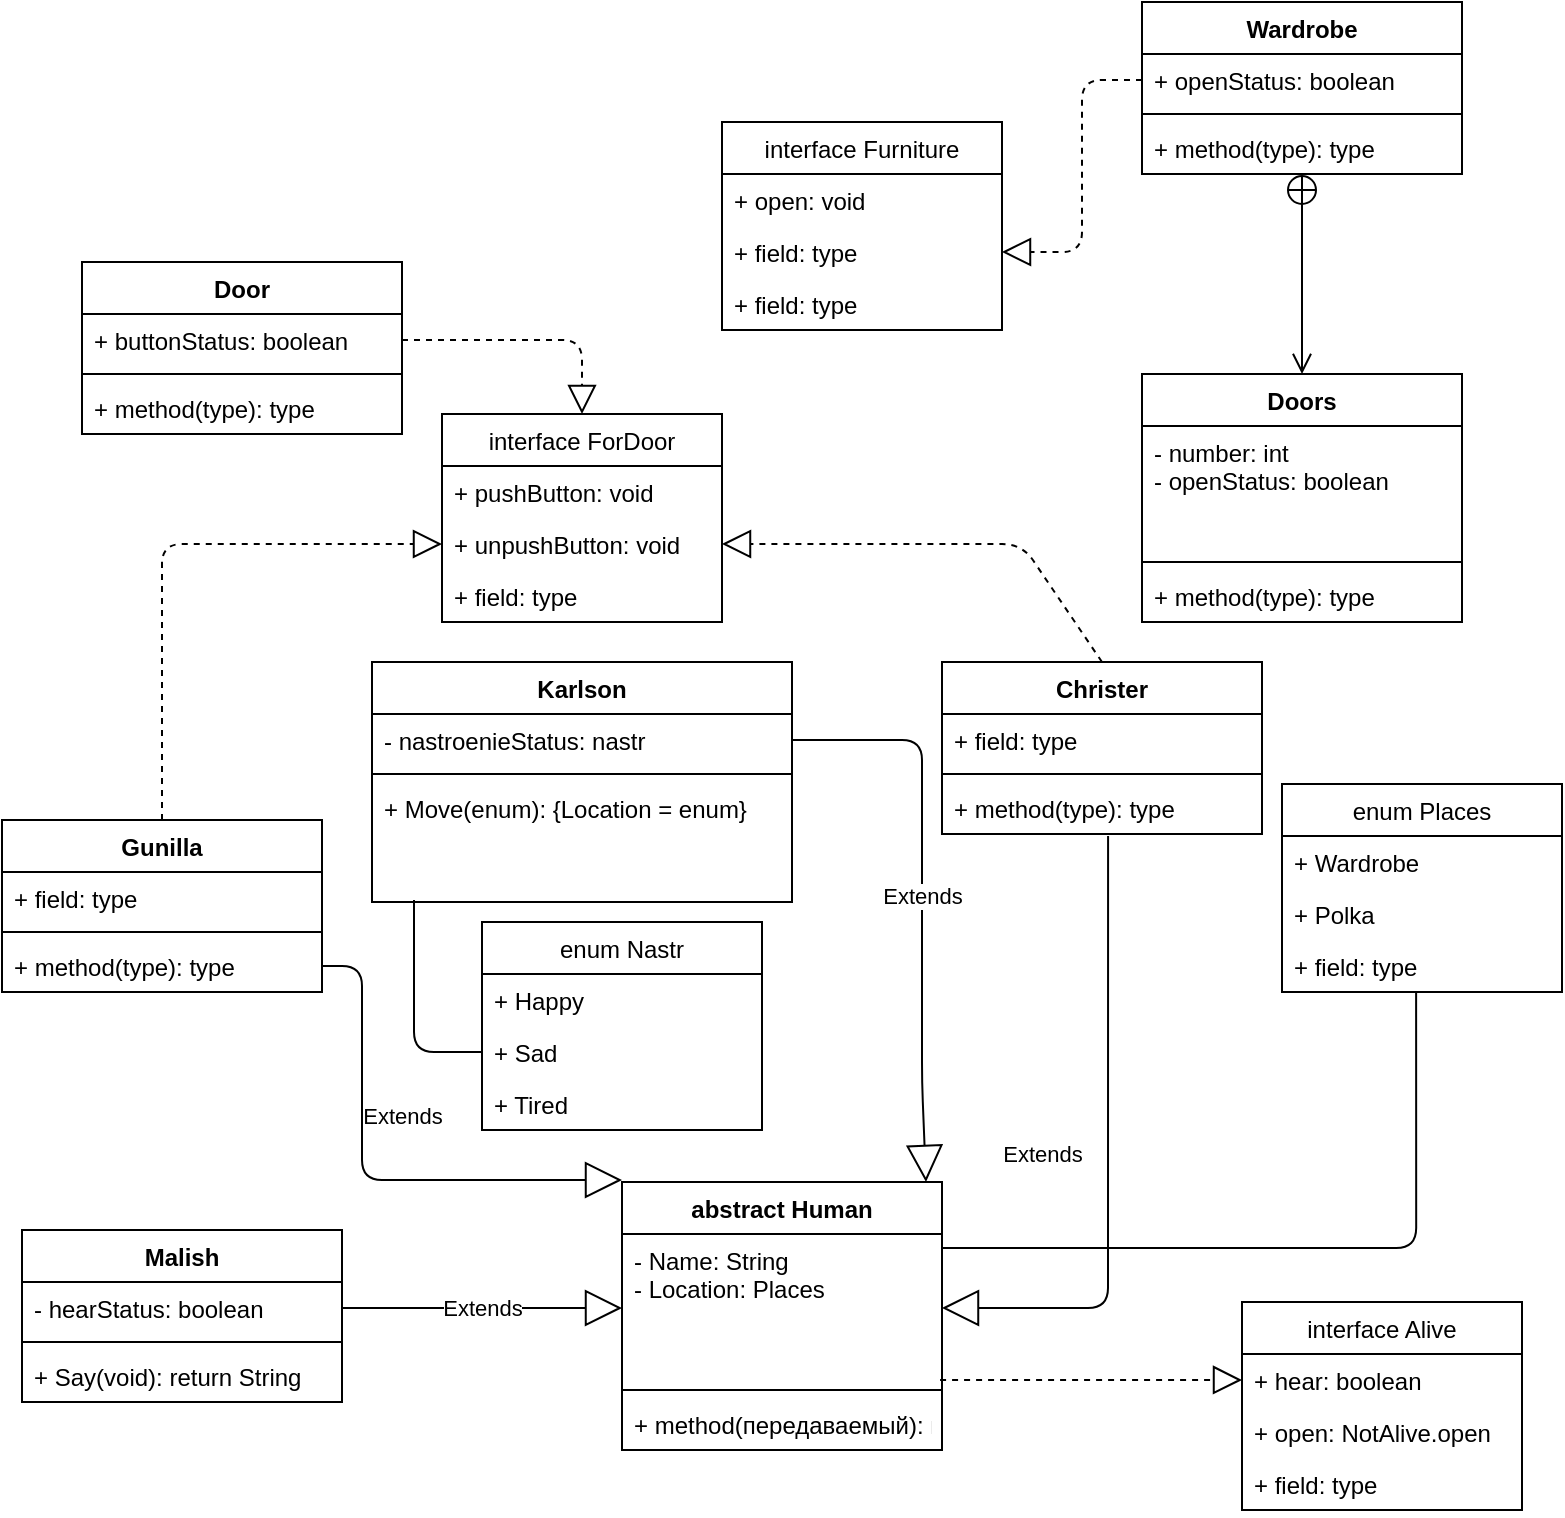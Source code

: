 <mxfile version="14.4.9" type="device"><diagram id="C5RBs43oDa-KdzZeNtuy" name="Page-1"><mxGraphModel dx="870" dy="1792" grid="1" gridSize="10" guides="1" tooltips="1" connect="1" arrows="1" fold="1" page="1" pageScale="1" pageWidth="827" pageHeight="1169" math="0" shadow="0"><root><mxCell id="WIyWlLk6GJQsqaUBKTNV-0"/><mxCell id="WIyWlLk6GJQsqaUBKTNV-1" parent="WIyWlLk6GJQsqaUBKTNV-0"/><mxCell id="yLyiOO5jgL0NWsvrxr1y-4" value="abstract Human" style="swimlane;fontStyle=1;align=center;verticalAlign=top;childLayout=stackLayout;horizontal=1;startSize=26;horizontalStack=0;resizeParent=1;resizeParentMax=0;resizeLast=0;collapsible=1;marginBottom=0;" vertex="1" parent="WIyWlLk6GJQsqaUBKTNV-1"><mxGeometry x="330" y="280" width="160" height="134" as="geometry"/></mxCell><mxCell id="yLyiOO5jgL0NWsvrxr1y-5" value="- Name: String&#10;- Location: Places" style="text;strokeColor=none;fillColor=none;align=left;verticalAlign=top;spacingLeft=4;spacingRight=4;overflow=hidden;rotatable=0;points=[[0,0.5],[1,0.5]];portConstraint=eastwest;" vertex="1" parent="yLyiOO5jgL0NWsvrxr1y-4"><mxGeometry y="26" width="160" height="74" as="geometry"/></mxCell><mxCell id="yLyiOO5jgL0NWsvrxr1y-6" value="" style="line;strokeWidth=1;fillColor=none;align=left;verticalAlign=middle;spacingTop=-1;spacingLeft=3;spacingRight=3;rotatable=0;labelPosition=right;points=[];portConstraint=eastwest;" vertex="1" parent="yLyiOO5jgL0NWsvrxr1y-4"><mxGeometry y="100" width="160" height="8" as="geometry"/></mxCell><mxCell id="yLyiOO5jgL0NWsvrxr1y-7" value="+ method(передаваемый): возвращаемый" style="text;strokeColor=none;fillColor=none;align=left;verticalAlign=top;spacingLeft=4;spacingRight=4;overflow=hidden;rotatable=0;points=[[0,0.5],[1,0.5]];portConstraint=eastwest;" vertex="1" parent="yLyiOO5jgL0NWsvrxr1y-4"><mxGeometry y="108" width="160" height="26" as="geometry"/></mxCell><mxCell id="yLyiOO5jgL0NWsvrxr1y-10" value="Malish" style="swimlane;fontStyle=1;align=center;verticalAlign=top;childLayout=stackLayout;horizontal=1;startSize=26;horizontalStack=0;resizeParent=1;resizeParentMax=0;resizeLast=0;collapsible=1;marginBottom=0;" vertex="1" parent="WIyWlLk6GJQsqaUBKTNV-1"><mxGeometry x="30" y="304" width="160" height="86" as="geometry"/></mxCell><mxCell id="yLyiOO5jgL0NWsvrxr1y-11" value="- hearStatus: boolean" style="text;strokeColor=none;fillColor=none;align=left;verticalAlign=top;spacingLeft=4;spacingRight=4;overflow=hidden;rotatable=0;points=[[0,0.5],[1,0.5]];portConstraint=eastwest;" vertex="1" parent="yLyiOO5jgL0NWsvrxr1y-10"><mxGeometry y="26" width="160" height="26" as="geometry"/></mxCell><mxCell id="yLyiOO5jgL0NWsvrxr1y-12" value="" style="line;strokeWidth=1;fillColor=none;align=left;verticalAlign=middle;spacingTop=-1;spacingLeft=3;spacingRight=3;rotatable=0;labelPosition=right;points=[];portConstraint=eastwest;" vertex="1" parent="yLyiOO5jgL0NWsvrxr1y-10"><mxGeometry y="52" width="160" height="8" as="geometry"/></mxCell><mxCell id="yLyiOO5jgL0NWsvrxr1y-13" value="+ Say(void): return String" style="text;strokeColor=none;fillColor=none;align=left;verticalAlign=top;spacingLeft=4;spacingRight=4;overflow=hidden;rotatable=0;points=[[0,0.5],[1,0.5]];portConstraint=eastwest;" vertex="1" parent="yLyiOO5jgL0NWsvrxr1y-10"><mxGeometry y="60" width="160" height="26" as="geometry"/></mxCell><mxCell id="yLyiOO5jgL0NWsvrxr1y-14" value="Karlson" style="swimlane;fontStyle=1;align=center;verticalAlign=top;childLayout=stackLayout;horizontal=1;startSize=26;horizontalStack=0;resizeParent=1;resizeParentMax=0;resizeLast=0;collapsible=1;marginBottom=0;" vertex="1" parent="WIyWlLk6GJQsqaUBKTNV-1"><mxGeometry x="205" y="20" width="210" height="120" as="geometry"/></mxCell><mxCell id="yLyiOO5jgL0NWsvrxr1y-15" value="- nastroenieStatus: nastr" style="text;strokeColor=none;fillColor=none;align=left;verticalAlign=top;spacingLeft=4;spacingRight=4;overflow=hidden;rotatable=0;points=[[0,0.5],[1,0.5]];portConstraint=eastwest;" vertex="1" parent="yLyiOO5jgL0NWsvrxr1y-14"><mxGeometry y="26" width="210" height="26" as="geometry"/></mxCell><mxCell id="yLyiOO5jgL0NWsvrxr1y-16" value="" style="line;strokeWidth=1;fillColor=none;align=left;verticalAlign=middle;spacingTop=-1;spacingLeft=3;spacingRight=3;rotatable=0;labelPosition=right;points=[];portConstraint=eastwest;" vertex="1" parent="yLyiOO5jgL0NWsvrxr1y-14"><mxGeometry y="52" width="210" height="8" as="geometry"/></mxCell><mxCell id="yLyiOO5jgL0NWsvrxr1y-17" value="+ Move(enum): {Location = enum}" style="text;strokeColor=none;fillColor=none;align=left;verticalAlign=top;spacingLeft=4;spacingRight=4;overflow=hidden;rotatable=0;points=[[0,0.5],[1,0.5]];portConstraint=eastwest;" vertex="1" parent="yLyiOO5jgL0NWsvrxr1y-14"><mxGeometry y="60" width="210" height="60" as="geometry"/></mxCell><mxCell id="yLyiOO5jgL0NWsvrxr1y-18" value="enum Places" style="swimlane;fontStyle=0;childLayout=stackLayout;horizontal=1;startSize=26;fillColor=none;horizontalStack=0;resizeParent=1;resizeParentMax=0;resizeLast=0;collapsible=1;marginBottom=0;" vertex="1" parent="WIyWlLk6GJQsqaUBKTNV-1"><mxGeometry x="660" y="81" width="140" height="104" as="geometry"/></mxCell><mxCell id="yLyiOO5jgL0NWsvrxr1y-19" value="+ Wardrobe" style="text;strokeColor=none;fillColor=none;align=left;verticalAlign=top;spacingLeft=4;spacingRight=4;overflow=hidden;rotatable=0;points=[[0,0.5],[1,0.5]];portConstraint=eastwest;" vertex="1" parent="yLyiOO5jgL0NWsvrxr1y-18"><mxGeometry y="26" width="140" height="26" as="geometry"/></mxCell><mxCell id="yLyiOO5jgL0NWsvrxr1y-20" value="+ Polka" style="text;strokeColor=none;fillColor=none;align=left;verticalAlign=top;spacingLeft=4;spacingRight=4;overflow=hidden;rotatable=0;points=[[0,0.5],[1,0.5]];portConstraint=eastwest;" vertex="1" parent="yLyiOO5jgL0NWsvrxr1y-18"><mxGeometry y="52" width="140" height="26" as="geometry"/></mxCell><mxCell id="yLyiOO5jgL0NWsvrxr1y-21" value="+ field: type" style="text;strokeColor=none;fillColor=none;align=left;verticalAlign=top;spacingLeft=4;spacingRight=4;overflow=hidden;rotatable=0;points=[[0,0.5],[1,0.5]];portConstraint=eastwest;" vertex="1" parent="yLyiOO5jgL0NWsvrxr1y-18"><mxGeometry y="78" width="140" height="26" as="geometry"/></mxCell><mxCell id="yLyiOO5jgL0NWsvrxr1y-25" value="" style="endArrow=none;html=1;edgeStyle=orthogonalEdgeStyle;exitX=0.479;exitY=1;exitDx=0;exitDy=0;exitPerimeter=0;entryX=0.997;entryY=0.095;entryDx=0;entryDy=0;entryPerimeter=0;" edge="1" parent="WIyWlLk6GJQsqaUBKTNV-1" source="yLyiOO5jgL0NWsvrxr1y-21" target="yLyiOO5jgL0NWsvrxr1y-5"><mxGeometry relative="1" as="geometry"><mxPoint x="330" y="340" as="sourcePoint"/><mxPoint x="490" y="340" as="targetPoint"/></mxGeometry></mxCell><mxCell id="yLyiOO5jgL0NWsvrxr1y-30" value="Extends" style="endArrow=block;endSize=16;endFill=0;html=1;exitX=1;exitY=0.5;exitDx=0;exitDy=0;entryX=0;entryY=0.5;entryDx=0;entryDy=0;" edge="1" parent="WIyWlLk6GJQsqaUBKTNV-1" source="yLyiOO5jgL0NWsvrxr1y-11" target="yLyiOO5jgL0NWsvrxr1y-5"><mxGeometry width="160" relative="1" as="geometry"><mxPoint x="410" y="380" as="sourcePoint"/><mxPoint x="570" y="380" as="targetPoint"/><Array as="points"><mxPoint x="230" y="343"/></Array></mxGeometry></mxCell><mxCell id="yLyiOO5jgL0NWsvrxr1y-31" value="Extends" style="endArrow=block;endSize=16;endFill=0;html=1;exitX=1;exitY=0.5;exitDx=0;exitDy=0;" edge="1" parent="WIyWlLk6GJQsqaUBKTNV-1" source="yLyiOO5jgL0NWsvrxr1y-15"><mxGeometry width="160" relative="1" as="geometry"><mxPoint x="410" y="380" as="sourcePoint"/><mxPoint x="482" y="280" as="targetPoint"/><Array as="points"><mxPoint x="480" y="59"/><mxPoint x="480" y="180"/><mxPoint x="480" y="230"/></Array></mxGeometry></mxCell><mxCell id="yLyiOO5jgL0NWsvrxr1y-32" value="interface Alive" style="swimlane;fontStyle=0;childLayout=stackLayout;horizontal=1;startSize=26;fillColor=none;horizontalStack=0;resizeParent=1;resizeParentMax=0;resizeLast=0;collapsible=1;marginBottom=0;" vertex="1" parent="WIyWlLk6GJQsqaUBKTNV-1"><mxGeometry x="640" y="340" width="140" height="104" as="geometry"/></mxCell><mxCell id="yLyiOO5jgL0NWsvrxr1y-33" value="+ hear: boolean" style="text;strokeColor=none;fillColor=none;align=left;verticalAlign=top;spacingLeft=4;spacingRight=4;overflow=hidden;rotatable=0;points=[[0,0.5],[1,0.5]];portConstraint=eastwest;" vertex="1" parent="yLyiOO5jgL0NWsvrxr1y-32"><mxGeometry y="26" width="140" height="26" as="geometry"/></mxCell><mxCell id="yLyiOO5jgL0NWsvrxr1y-34" value="+ open: NotAlive.open" style="text;strokeColor=none;fillColor=none;align=left;verticalAlign=top;spacingLeft=4;spacingRight=4;overflow=hidden;rotatable=0;points=[[0,0.5],[1,0.5]];portConstraint=eastwest;" vertex="1" parent="yLyiOO5jgL0NWsvrxr1y-32"><mxGeometry y="52" width="140" height="26" as="geometry"/></mxCell><mxCell id="yLyiOO5jgL0NWsvrxr1y-35" value="+ field: type" style="text;strokeColor=none;fillColor=none;align=left;verticalAlign=top;spacingLeft=4;spacingRight=4;overflow=hidden;rotatable=0;points=[[0,0.5],[1,0.5]];portConstraint=eastwest;" vertex="1" parent="yLyiOO5jgL0NWsvrxr1y-32"><mxGeometry y="78" width="140" height="26" as="geometry"/></mxCell><mxCell id="yLyiOO5jgL0NWsvrxr1y-36" value="" style="endArrow=block;dashed=1;endFill=0;endSize=12;html=1;entryX=0;entryY=0.5;entryDx=0;entryDy=0;exitX=0.994;exitY=0.986;exitDx=0;exitDy=0;exitPerimeter=0;" edge="1" parent="WIyWlLk6GJQsqaUBKTNV-1" source="yLyiOO5jgL0NWsvrxr1y-5" target="yLyiOO5jgL0NWsvrxr1y-33"><mxGeometry width="160" relative="1" as="geometry"><mxPoint x="420" y="550" as="sourcePoint"/><mxPoint x="460" y="530" as="targetPoint"/></mxGeometry></mxCell><mxCell id="yLyiOO5jgL0NWsvrxr1y-37" value="Wardrobe" style="swimlane;fontStyle=1;align=center;verticalAlign=top;childLayout=stackLayout;horizontal=1;startSize=26;horizontalStack=0;resizeParent=1;resizeParentMax=0;resizeLast=0;collapsible=1;marginBottom=0;" vertex="1" parent="WIyWlLk6GJQsqaUBKTNV-1"><mxGeometry x="590" y="-310" width="160" height="86" as="geometry"/></mxCell><mxCell id="yLyiOO5jgL0NWsvrxr1y-38" value="+ openStatus: boolean&#10;" style="text;strokeColor=none;fillColor=none;align=left;verticalAlign=top;spacingLeft=4;spacingRight=4;overflow=hidden;rotatable=0;points=[[0,0.5],[1,0.5]];portConstraint=eastwest;" vertex="1" parent="yLyiOO5jgL0NWsvrxr1y-37"><mxGeometry y="26" width="160" height="26" as="geometry"/></mxCell><mxCell id="yLyiOO5jgL0NWsvrxr1y-39" value="" style="line;strokeWidth=1;fillColor=none;align=left;verticalAlign=middle;spacingTop=-1;spacingLeft=3;spacingRight=3;rotatable=0;labelPosition=right;points=[];portConstraint=eastwest;" vertex="1" parent="yLyiOO5jgL0NWsvrxr1y-37"><mxGeometry y="52" width="160" height="8" as="geometry"/></mxCell><mxCell id="yLyiOO5jgL0NWsvrxr1y-40" value="+ method(type): type" style="text;strokeColor=none;fillColor=none;align=left;verticalAlign=top;spacingLeft=4;spacingRight=4;overflow=hidden;rotatable=0;points=[[0,0.5],[1,0.5]];portConstraint=eastwest;" vertex="1" parent="yLyiOO5jgL0NWsvrxr1y-37"><mxGeometry y="60" width="160" height="26" as="geometry"/></mxCell><mxCell id="yLyiOO5jgL0NWsvrxr1y-41" value="Doors" style="swimlane;fontStyle=1;align=center;verticalAlign=top;childLayout=stackLayout;horizontal=1;startSize=26;horizontalStack=0;resizeParent=1;resizeParentMax=0;resizeLast=0;collapsible=1;marginBottom=0;" vertex="1" parent="WIyWlLk6GJQsqaUBKTNV-1"><mxGeometry x="590" y="-124" width="160" height="124" as="geometry"/></mxCell><mxCell id="yLyiOO5jgL0NWsvrxr1y-42" value="- number: int&#10;- openStatus: boolean" style="text;strokeColor=none;fillColor=none;align=left;verticalAlign=top;spacingLeft=4;spacingRight=4;overflow=hidden;rotatable=0;points=[[0,0.5],[1,0.5]];portConstraint=eastwest;" vertex="1" parent="yLyiOO5jgL0NWsvrxr1y-41"><mxGeometry y="26" width="160" height="64" as="geometry"/></mxCell><mxCell id="yLyiOO5jgL0NWsvrxr1y-43" value="" style="line;strokeWidth=1;fillColor=none;align=left;verticalAlign=middle;spacingTop=-1;spacingLeft=3;spacingRight=3;rotatable=0;labelPosition=right;points=[];portConstraint=eastwest;" vertex="1" parent="yLyiOO5jgL0NWsvrxr1y-41"><mxGeometry y="90" width="160" height="8" as="geometry"/></mxCell><mxCell id="yLyiOO5jgL0NWsvrxr1y-44" value="+ method(type): type" style="text;strokeColor=none;fillColor=none;align=left;verticalAlign=top;spacingLeft=4;spacingRight=4;overflow=hidden;rotatable=0;points=[[0,0.5],[1,0.5]];portConstraint=eastwest;" vertex="1" parent="yLyiOO5jgL0NWsvrxr1y-41"><mxGeometry y="98" width="160" height="26" as="geometry"/></mxCell><mxCell id="yLyiOO5jgL0NWsvrxr1y-45" value="" style="endArrow=open;startArrow=circlePlus;endFill=0;startFill=0;endSize=8;html=1;entryX=0.5;entryY=0;entryDx=0;entryDy=0;" edge="1" parent="WIyWlLk6GJQsqaUBKTNV-1" source="yLyiOO5jgL0NWsvrxr1y-40" target="yLyiOO5jgL0NWsvrxr1y-41"><mxGeometry width="160" relative="1" as="geometry"><mxPoint x="420" y="750" as="sourcePoint"/><mxPoint x="580" y="750" as="targetPoint"/></mxGeometry></mxCell><mxCell id="yLyiOO5jgL0NWsvrxr1y-46" value="interface Furniture" style="swimlane;fontStyle=0;childLayout=stackLayout;horizontal=1;startSize=26;fillColor=none;horizontalStack=0;resizeParent=1;resizeParentMax=0;resizeLast=0;collapsible=1;marginBottom=0;" vertex="1" parent="WIyWlLk6GJQsqaUBKTNV-1"><mxGeometry x="380" y="-250" width="140" height="104" as="geometry"/></mxCell><mxCell id="yLyiOO5jgL0NWsvrxr1y-47" value="+ open: void" style="text;strokeColor=none;fillColor=none;align=left;verticalAlign=top;spacingLeft=4;spacingRight=4;overflow=hidden;rotatable=0;points=[[0,0.5],[1,0.5]];portConstraint=eastwest;" vertex="1" parent="yLyiOO5jgL0NWsvrxr1y-46"><mxGeometry y="26" width="140" height="26" as="geometry"/></mxCell><mxCell id="yLyiOO5jgL0NWsvrxr1y-48" value="+ field: type" style="text;strokeColor=none;fillColor=none;align=left;verticalAlign=top;spacingLeft=4;spacingRight=4;overflow=hidden;rotatable=0;points=[[0,0.5],[1,0.5]];portConstraint=eastwest;" vertex="1" parent="yLyiOO5jgL0NWsvrxr1y-46"><mxGeometry y="52" width="140" height="26" as="geometry"/></mxCell><mxCell id="yLyiOO5jgL0NWsvrxr1y-49" value="+ field: type" style="text;strokeColor=none;fillColor=none;align=left;verticalAlign=top;spacingLeft=4;spacingRight=4;overflow=hidden;rotatable=0;points=[[0,0.5],[1,0.5]];portConstraint=eastwest;" vertex="1" parent="yLyiOO5jgL0NWsvrxr1y-46"><mxGeometry y="78" width="140" height="26" as="geometry"/></mxCell><mxCell id="yLyiOO5jgL0NWsvrxr1y-51" value="" style="endArrow=block;dashed=1;endFill=0;endSize=12;html=1;exitX=0;exitY=0.5;exitDx=0;exitDy=0;entryX=1;entryY=0.5;entryDx=0;entryDy=0;" edge="1" parent="WIyWlLk6GJQsqaUBKTNV-1" source="yLyiOO5jgL0NWsvrxr1y-38" target="yLyiOO5jgL0NWsvrxr1y-48"><mxGeometry width="160" relative="1" as="geometry"><mxPoint x="420" y="580" as="sourcePoint"/><mxPoint x="580" y="580" as="targetPoint"/><Array as="points"><mxPoint x="560" y="-271"/><mxPoint x="560" y="-185"/></Array></mxGeometry></mxCell><mxCell id="yLyiOO5jgL0NWsvrxr1y-53" value="interface ForDoor" style="swimlane;fontStyle=0;childLayout=stackLayout;horizontal=1;startSize=26;fillColor=none;horizontalStack=0;resizeParent=1;resizeParentMax=0;resizeLast=0;collapsible=1;marginBottom=0;" vertex="1" parent="WIyWlLk6GJQsqaUBKTNV-1"><mxGeometry x="240" y="-104" width="140" height="104" as="geometry"/></mxCell><mxCell id="yLyiOO5jgL0NWsvrxr1y-54" value="+ pushButton: void" style="text;strokeColor=none;fillColor=none;align=left;verticalAlign=top;spacingLeft=4;spacingRight=4;overflow=hidden;rotatable=0;points=[[0,0.5],[1,0.5]];portConstraint=eastwest;" vertex="1" parent="yLyiOO5jgL0NWsvrxr1y-53"><mxGeometry y="26" width="140" height="26" as="geometry"/></mxCell><mxCell id="yLyiOO5jgL0NWsvrxr1y-55" value="+ unpushButton: void" style="text;strokeColor=none;fillColor=none;align=left;verticalAlign=top;spacingLeft=4;spacingRight=4;overflow=hidden;rotatable=0;points=[[0,0.5],[1,0.5]];portConstraint=eastwest;" vertex="1" parent="yLyiOO5jgL0NWsvrxr1y-53"><mxGeometry y="52" width="140" height="26" as="geometry"/></mxCell><mxCell id="yLyiOO5jgL0NWsvrxr1y-56" value="+ field: type" style="text;strokeColor=none;fillColor=none;align=left;verticalAlign=top;spacingLeft=4;spacingRight=4;overflow=hidden;rotatable=0;points=[[0,0.5],[1,0.5]];portConstraint=eastwest;" vertex="1" parent="yLyiOO5jgL0NWsvrxr1y-53"><mxGeometry y="78" width="140" height="26" as="geometry"/></mxCell><mxCell id="yLyiOO5jgL0NWsvrxr1y-57" value="Door" style="swimlane;fontStyle=1;align=center;verticalAlign=top;childLayout=stackLayout;horizontal=1;startSize=26;horizontalStack=0;resizeParent=1;resizeParentMax=0;resizeLast=0;collapsible=1;marginBottom=0;" vertex="1" parent="WIyWlLk6GJQsqaUBKTNV-1"><mxGeometry x="60" y="-180" width="160" height="86" as="geometry"/></mxCell><mxCell id="yLyiOO5jgL0NWsvrxr1y-58" value="+ buttonStatus: boolean" style="text;strokeColor=none;fillColor=none;align=left;verticalAlign=top;spacingLeft=4;spacingRight=4;overflow=hidden;rotatable=0;points=[[0,0.5],[1,0.5]];portConstraint=eastwest;" vertex="1" parent="yLyiOO5jgL0NWsvrxr1y-57"><mxGeometry y="26" width="160" height="26" as="geometry"/></mxCell><mxCell id="yLyiOO5jgL0NWsvrxr1y-59" value="" style="line;strokeWidth=1;fillColor=none;align=left;verticalAlign=middle;spacingTop=-1;spacingLeft=3;spacingRight=3;rotatable=0;labelPosition=right;points=[];portConstraint=eastwest;" vertex="1" parent="yLyiOO5jgL0NWsvrxr1y-57"><mxGeometry y="52" width="160" height="8" as="geometry"/></mxCell><mxCell id="yLyiOO5jgL0NWsvrxr1y-60" value="+ method(type): type" style="text;strokeColor=none;fillColor=none;align=left;verticalAlign=top;spacingLeft=4;spacingRight=4;overflow=hidden;rotatable=0;points=[[0,0.5],[1,0.5]];portConstraint=eastwest;" vertex="1" parent="yLyiOO5jgL0NWsvrxr1y-57"><mxGeometry y="60" width="160" height="26" as="geometry"/></mxCell><mxCell id="yLyiOO5jgL0NWsvrxr1y-62" value="enum Nastr" style="swimlane;fontStyle=0;childLayout=stackLayout;horizontal=1;startSize=26;fillColor=none;horizontalStack=0;resizeParent=1;resizeParentMax=0;resizeLast=0;collapsible=1;marginBottom=0;" vertex="1" parent="WIyWlLk6GJQsqaUBKTNV-1"><mxGeometry x="260" y="150" width="140" height="104" as="geometry"/></mxCell><mxCell id="yLyiOO5jgL0NWsvrxr1y-63" value="+ Happy" style="text;strokeColor=none;fillColor=none;align=left;verticalAlign=top;spacingLeft=4;spacingRight=4;overflow=hidden;rotatable=0;points=[[0,0.5],[1,0.5]];portConstraint=eastwest;" vertex="1" parent="yLyiOO5jgL0NWsvrxr1y-62"><mxGeometry y="26" width="140" height="26" as="geometry"/></mxCell><mxCell id="yLyiOO5jgL0NWsvrxr1y-64" value="+ Sad" style="text;strokeColor=none;fillColor=none;align=left;verticalAlign=top;spacingLeft=4;spacingRight=4;overflow=hidden;rotatable=0;points=[[0,0.5],[1,0.5]];portConstraint=eastwest;" vertex="1" parent="yLyiOO5jgL0NWsvrxr1y-62"><mxGeometry y="52" width="140" height="26" as="geometry"/></mxCell><mxCell id="yLyiOO5jgL0NWsvrxr1y-65" value="+ Tired" style="text;strokeColor=none;fillColor=none;align=left;verticalAlign=top;spacingLeft=4;spacingRight=4;overflow=hidden;rotatable=0;points=[[0,0.5],[1,0.5]];portConstraint=eastwest;" vertex="1" parent="yLyiOO5jgL0NWsvrxr1y-62"><mxGeometry y="78" width="140" height="26" as="geometry"/></mxCell><mxCell id="yLyiOO5jgL0NWsvrxr1y-70" value="Gunilla" style="swimlane;fontStyle=1;align=center;verticalAlign=top;childLayout=stackLayout;horizontal=1;startSize=26;horizontalStack=0;resizeParent=1;resizeParentMax=0;resizeLast=0;collapsible=1;marginBottom=0;" vertex="1" parent="WIyWlLk6GJQsqaUBKTNV-1"><mxGeometry x="20" y="99" width="160" height="86" as="geometry"/></mxCell><mxCell id="yLyiOO5jgL0NWsvrxr1y-71" value="+ field: type" style="text;strokeColor=none;fillColor=none;align=left;verticalAlign=top;spacingLeft=4;spacingRight=4;overflow=hidden;rotatable=0;points=[[0,0.5],[1,0.5]];portConstraint=eastwest;" vertex="1" parent="yLyiOO5jgL0NWsvrxr1y-70"><mxGeometry y="26" width="160" height="26" as="geometry"/></mxCell><mxCell id="yLyiOO5jgL0NWsvrxr1y-72" value="" style="line;strokeWidth=1;fillColor=none;align=left;verticalAlign=middle;spacingTop=-1;spacingLeft=3;spacingRight=3;rotatable=0;labelPosition=right;points=[];portConstraint=eastwest;" vertex="1" parent="yLyiOO5jgL0NWsvrxr1y-70"><mxGeometry y="52" width="160" height="8" as="geometry"/></mxCell><mxCell id="yLyiOO5jgL0NWsvrxr1y-73" value="+ method(type): type" style="text;strokeColor=none;fillColor=none;align=left;verticalAlign=top;spacingLeft=4;spacingRight=4;overflow=hidden;rotatable=0;points=[[0,0.5],[1,0.5]];portConstraint=eastwest;" vertex="1" parent="yLyiOO5jgL0NWsvrxr1y-70"><mxGeometry y="60" width="160" height="26" as="geometry"/></mxCell><mxCell id="yLyiOO5jgL0NWsvrxr1y-74" value="Christer" style="swimlane;fontStyle=1;align=center;verticalAlign=top;childLayout=stackLayout;horizontal=1;startSize=26;horizontalStack=0;resizeParent=1;resizeParentMax=0;resizeLast=0;collapsible=1;marginBottom=0;" vertex="1" parent="WIyWlLk6GJQsqaUBKTNV-1"><mxGeometry x="490" y="20" width="160" height="86" as="geometry"/></mxCell><mxCell id="yLyiOO5jgL0NWsvrxr1y-75" value="+ field: type" style="text;strokeColor=none;fillColor=none;align=left;verticalAlign=top;spacingLeft=4;spacingRight=4;overflow=hidden;rotatable=0;points=[[0,0.5],[1,0.5]];portConstraint=eastwest;" vertex="1" parent="yLyiOO5jgL0NWsvrxr1y-74"><mxGeometry y="26" width="160" height="26" as="geometry"/></mxCell><mxCell id="yLyiOO5jgL0NWsvrxr1y-76" value="" style="line;strokeWidth=1;fillColor=none;align=left;verticalAlign=middle;spacingTop=-1;spacingLeft=3;spacingRight=3;rotatable=0;labelPosition=right;points=[];portConstraint=eastwest;" vertex="1" parent="yLyiOO5jgL0NWsvrxr1y-74"><mxGeometry y="52" width="160" height="8" as="geometry"/></mxCell><mxCell id="yLyiOO5jgL0NWsvrxr1y-77" value="+ method(type): type" style="text;strokeColor=none;fillColor=none;align=left;verticalAlign=top;spacingLeft=4;spacingRight=4;overflow=hidden;rotatable=0;points=[[0,0.5],[1,0.5]];portConstraint=eastwest;" vertex="1" parent="yLyiOO5jgL0NWsvrxr1y-74"><mxGeometry y="60" width="160" height="26" as="geometry"/></mxCell><mxCell id="yLyiOO5jgL0NWsvrxr1y-78" value="Extends" style="endArrow=block;endSize=16;endFill=0;html=1;exitX=0.519;exitY=1.038;exitDx=0;exitDy=0;exitPerimeter=0;entryX=1;entryY=0.5;entryDx=0;entryDy=0;" edge="1" parent="WIyWlLk6GJQsqaUBKTNV-1" source="yLyiOO5jgL0NWsvrxr1y-77" target="yLyiOO5jgL0NWsvrxr1y-5"><mxGeometry x="-0.004" y="-33" width="160" relative="1" as="geometry"><mxPoint x="380" y="250" as="sourcePoint"/><mxPoint x="590" y="360" as="targetPoint"/><Array as="points"><mxPoint x="573" y="343"/></Array><mxPoint as="offset"/></mxGeometry></mxCell><mxCell id="yLyiOO5jgL0NWsvrxr1y-79" value="Extends" style="endArrow=block;endSize=16;endFill=0;html=1;exitX=1;exitY=0.5;exitDx=0;exitDy=0;" edge="1" parent="WIyWlLk6GJQsqaUBKTNV-1" source="yLyiOO5jgL0NWsvrxr1y-73"><mxGeometry x="-0.264" y="20" width="160" relative="1" as="geometry"><mxPoint x="380" y="250" as="sourcePoint"/><mxPoint x="330" y="279" as="targetPoint"/><Array as="points"><mxPoint x="200" y="172"/><mxPoint x="200" y="279"/></Array><mxPoint as="offset"/></mxGeometry></mxCell><mxCell id="yLyiOO5jgL0NWsvrxr1y-80" value="" style="endArrow=block;dashed=1;endFill=0;endSize=12;html=1;exitX=1;exitY=0.5;exitDx=0;exitDy=0;entryX=0.5;entryY=0;entryDx=0;entryDy=0;" edge="1" parent="WIyWlLk6GJQsqaUBKTNV-1" source="yLyiOO5jgL0NWsvrxr1y-58" target="yLyiOO5jgL0NWsvrxr1y-53"><mxGeometry width="160" relative="1" as="geometry"><mxPoint x="380" y="70" as="sourcePoint"/><mxPoint x="540" y="70" as="targetPoint"/><Array as="points"><mxPoint x="310" y="-141"/></Array></mxGeometry></mxCell><mxCell id="yLyiOO5jgL0NWsvrxr1y-81" value="" style="endArrow=block;dashed=1;endFill=0;endSize=12;html=1;exitX=0.5;exitY=0;exitDx=0;exitDy=0;entryX=0;entryY=0.5;entryDx=0;entryDy=0;" edge="1" parent="WIyWlLk6GJQsqaUBKTNV-1" source="yLyiOO5jgL0NWsvrxr1y-70" target="yLyiOO5jgL0NWsvrxr1y-55"><mxGeometry width="160" relative="1" as="geometry"><mxPoint x="380" y="120" as="sourcePoint"/><mxPoint x="540" y="120" as="targetPoint"/><Array as="points"><mxPoint x="100" y="-39"/></Array></mxGeometry></mxCell><mxCell id="yLyiOO5jgL0NWsvrxr1y-82" value="" style="endArrow=block;dashed=1;endFill=0;endSize=12;html=1;exitX=0.5;exitY=0;exitDx=0;exitDy=0;entryX=1;entryY=0.5;entryDx=0;entryDy=0;" edge="1" parent="WIyWlLk6GJQsqaUBKTNV-1" source="yLyiOO5jgL0NWsvrxr1y-74" target="yLyiOO5jgL0NWsvrxr1y-55"><mxGeometry width="160" relative="1" as="geometry"><mxPoint x="380" y="120" as="sourcePoint"/><mxPoint x="540" y="120" as="targetPoint"/><Array as="points"><mxPoint x="530" y="-39"/></Array></mxGeometry></mxCell><mxCell id="yLyiOO5jgL0NWsvrxr1y-83" value="" style="endArrow=none;html=1;edgeStyle=orthogonalEdgeStyle;exitX=0.1;exitY=0.983;exitDx=0;exitDy=0;exitPerimeter=0;entryX=0;entryY=0.5;entryDx=0;entryDy=0;" edge="1" parent="WIyWlLk6GJQsqaUBKTNV-1" source="yLyiOO5jgL0NWsvrxr1y-17" target="yLyiOO5jgL0NWsvrxr1y-64"><mxGeometry relative="1" as="geometry"><mxPoint x="380" y="220" as="sourcePoint"/><mxPoint x="540" y="220" as="targetPoint"/></mxGeometry></mxCell></root></mxGraphModel></diagram></mxfile>